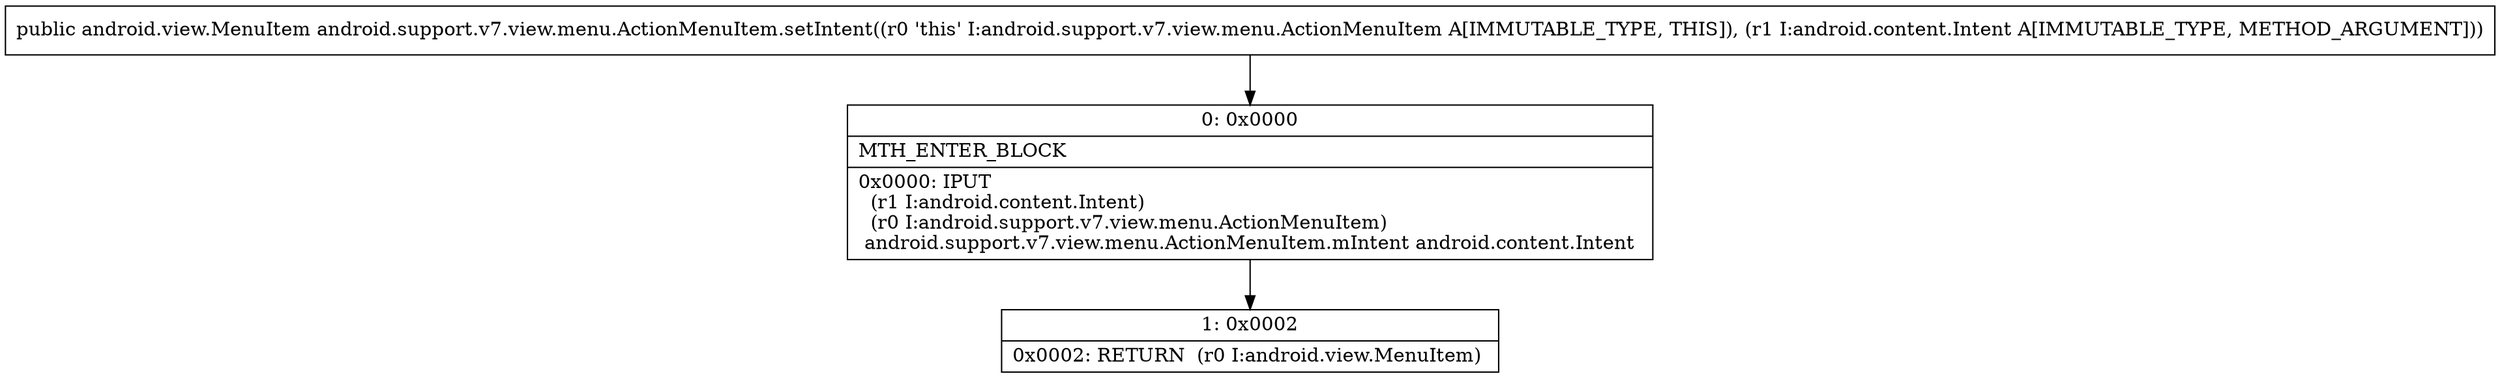 digraph "CFG forandroid.support.v7.view.menu.ActionMenuItem.setIntent(Landroid\/content\/Intent;)Landroid\/view\/MenuItem;" {
Node_0 [shape=record,label="{0\:\ 0x0000|MTH_ENTER_BLOCK\l|0x0000: IPUT  \l  (r1 I:android.content.Intent)\l  (r0 I:android.support.v7.view.menu.ActionMenuItem)\l android.support.v7.view.menu.ActionMenuItem.mIntent android.content.Intent \l}"];
Node_1 [shape=record,label="{1\:\ 0x0002|0x0002: RETURN  (r0 I:android.view.MenuItem) \l}"];
MethodNode[shape=record,label="{public android.view.MenuItem android.support.v7.view.menu.ActionMenuItem.setIntent((r0 'this' I:android.support.v7.view.menu.ActionMenuItem A[IMMUTABLE_TYPE, THIS]), (r1 I:android.content.Intent A[IMMUTABLE_TYPE, METHOD_ARGUMENT])) }"];
MethodNode -> Node_0;
Node_0 -> Node_1;
}

